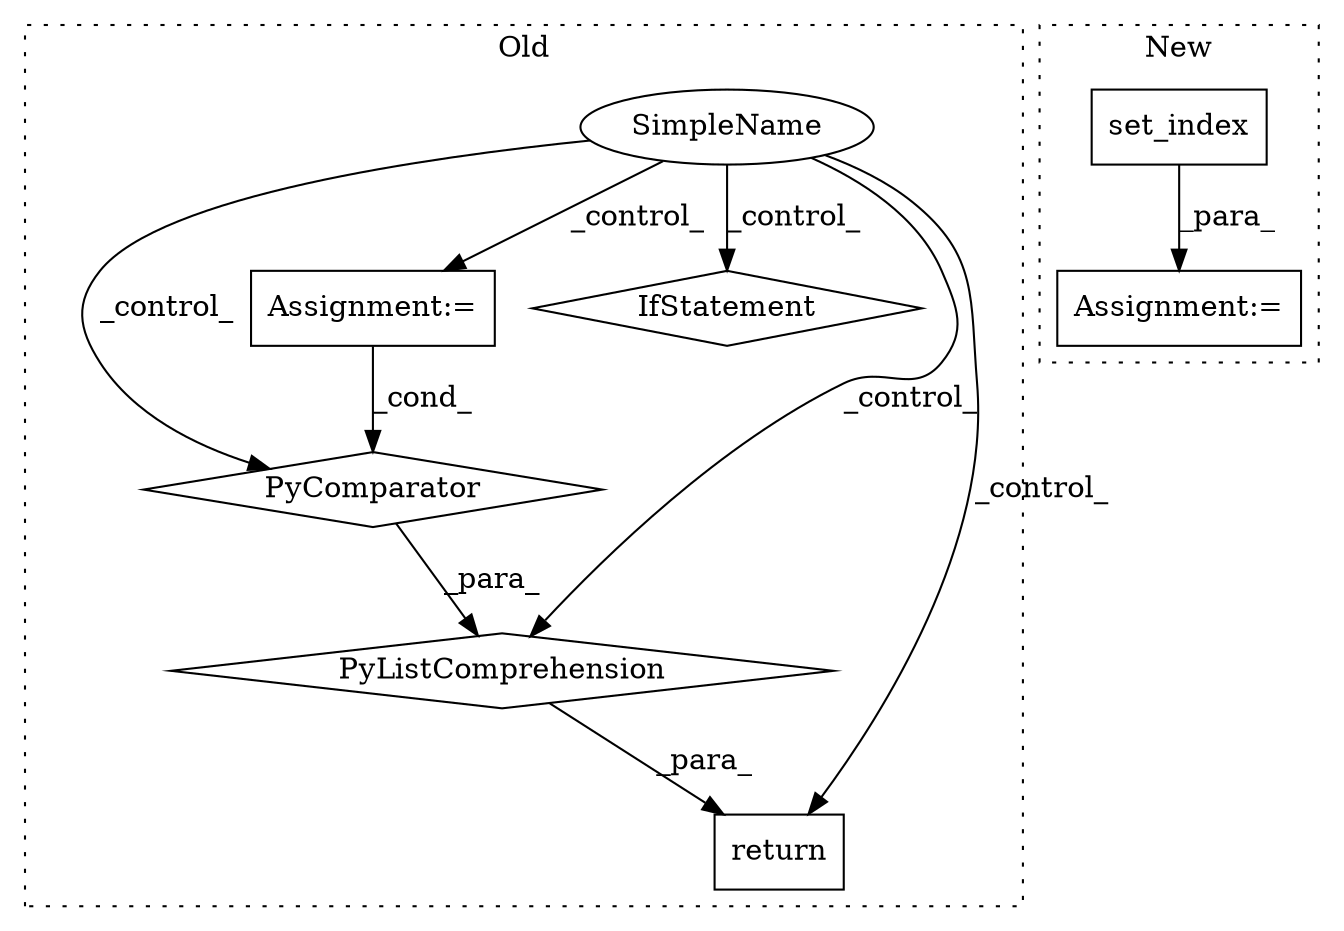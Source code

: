 digraph G {
subgraph cluster0 {
1 [label="PyComparator" a="113" s="8757" l="25" shape="diamond"];
3 [label="Assignment:=" a="7" s="8757" l="25" shape="box"];
4 [label="SimpleName" a="42" s="" l="" shape="ellipse"];
5 [label="IfStatement" a="25" s="8757" l="25" shape="diamond"];
7 [label="PyListComprehension" a="109" s="8683" l="107" shape="diamond"];
8 [label="return" a="41" s="8661" l="22" shape="box"];
label = "Old";
style="dotted";
}
subgraph cluster1 {
2 [label="set_index" a="32" s="8758,8780" l="10,1" shape="box"];
6 [label="Assignment:=" a="7" s="8645" l="1" shape="box"];
label = "New";
style="dotted";
}
1 -> 7 [label="_para_"];
2 -> 6 [label="_para_"];
3 -> 1 [label="_cond_"];
4 -> 3 [label="_control_"];
4 -> 7 [label="_control_"];
4 -> 1 [label="_control_"];
4 -> 8 [label="_control_"];
4 -> 5 [label="_control_"];
7 -> 8 [label="_para_"];
}